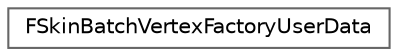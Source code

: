 digraph "Graphical Class Hierarchy"
{
 // INTERACTIVE_SVG=YES
 // LATEX_PDF_SIZE
  bgcolor="transparent";
  edge [fontname=Helvetica,fontsize=10,labelfontname=Helvetica,labelfontsize=10];
  node [fontname=Helvetica,fontsize=10,shape=box,height=0.2,width=0.4];
  rankdir="LR";
  Node0 [id="Node000000",label="FSkinBatchVertexFactoryUserData",height=0.2,width=0.4,color="grey40", fillcolor="white", style="filled",URL="$d0/db7/structFSkinBatchVertexFactoryUserData.html",tooltip=" "];
}
